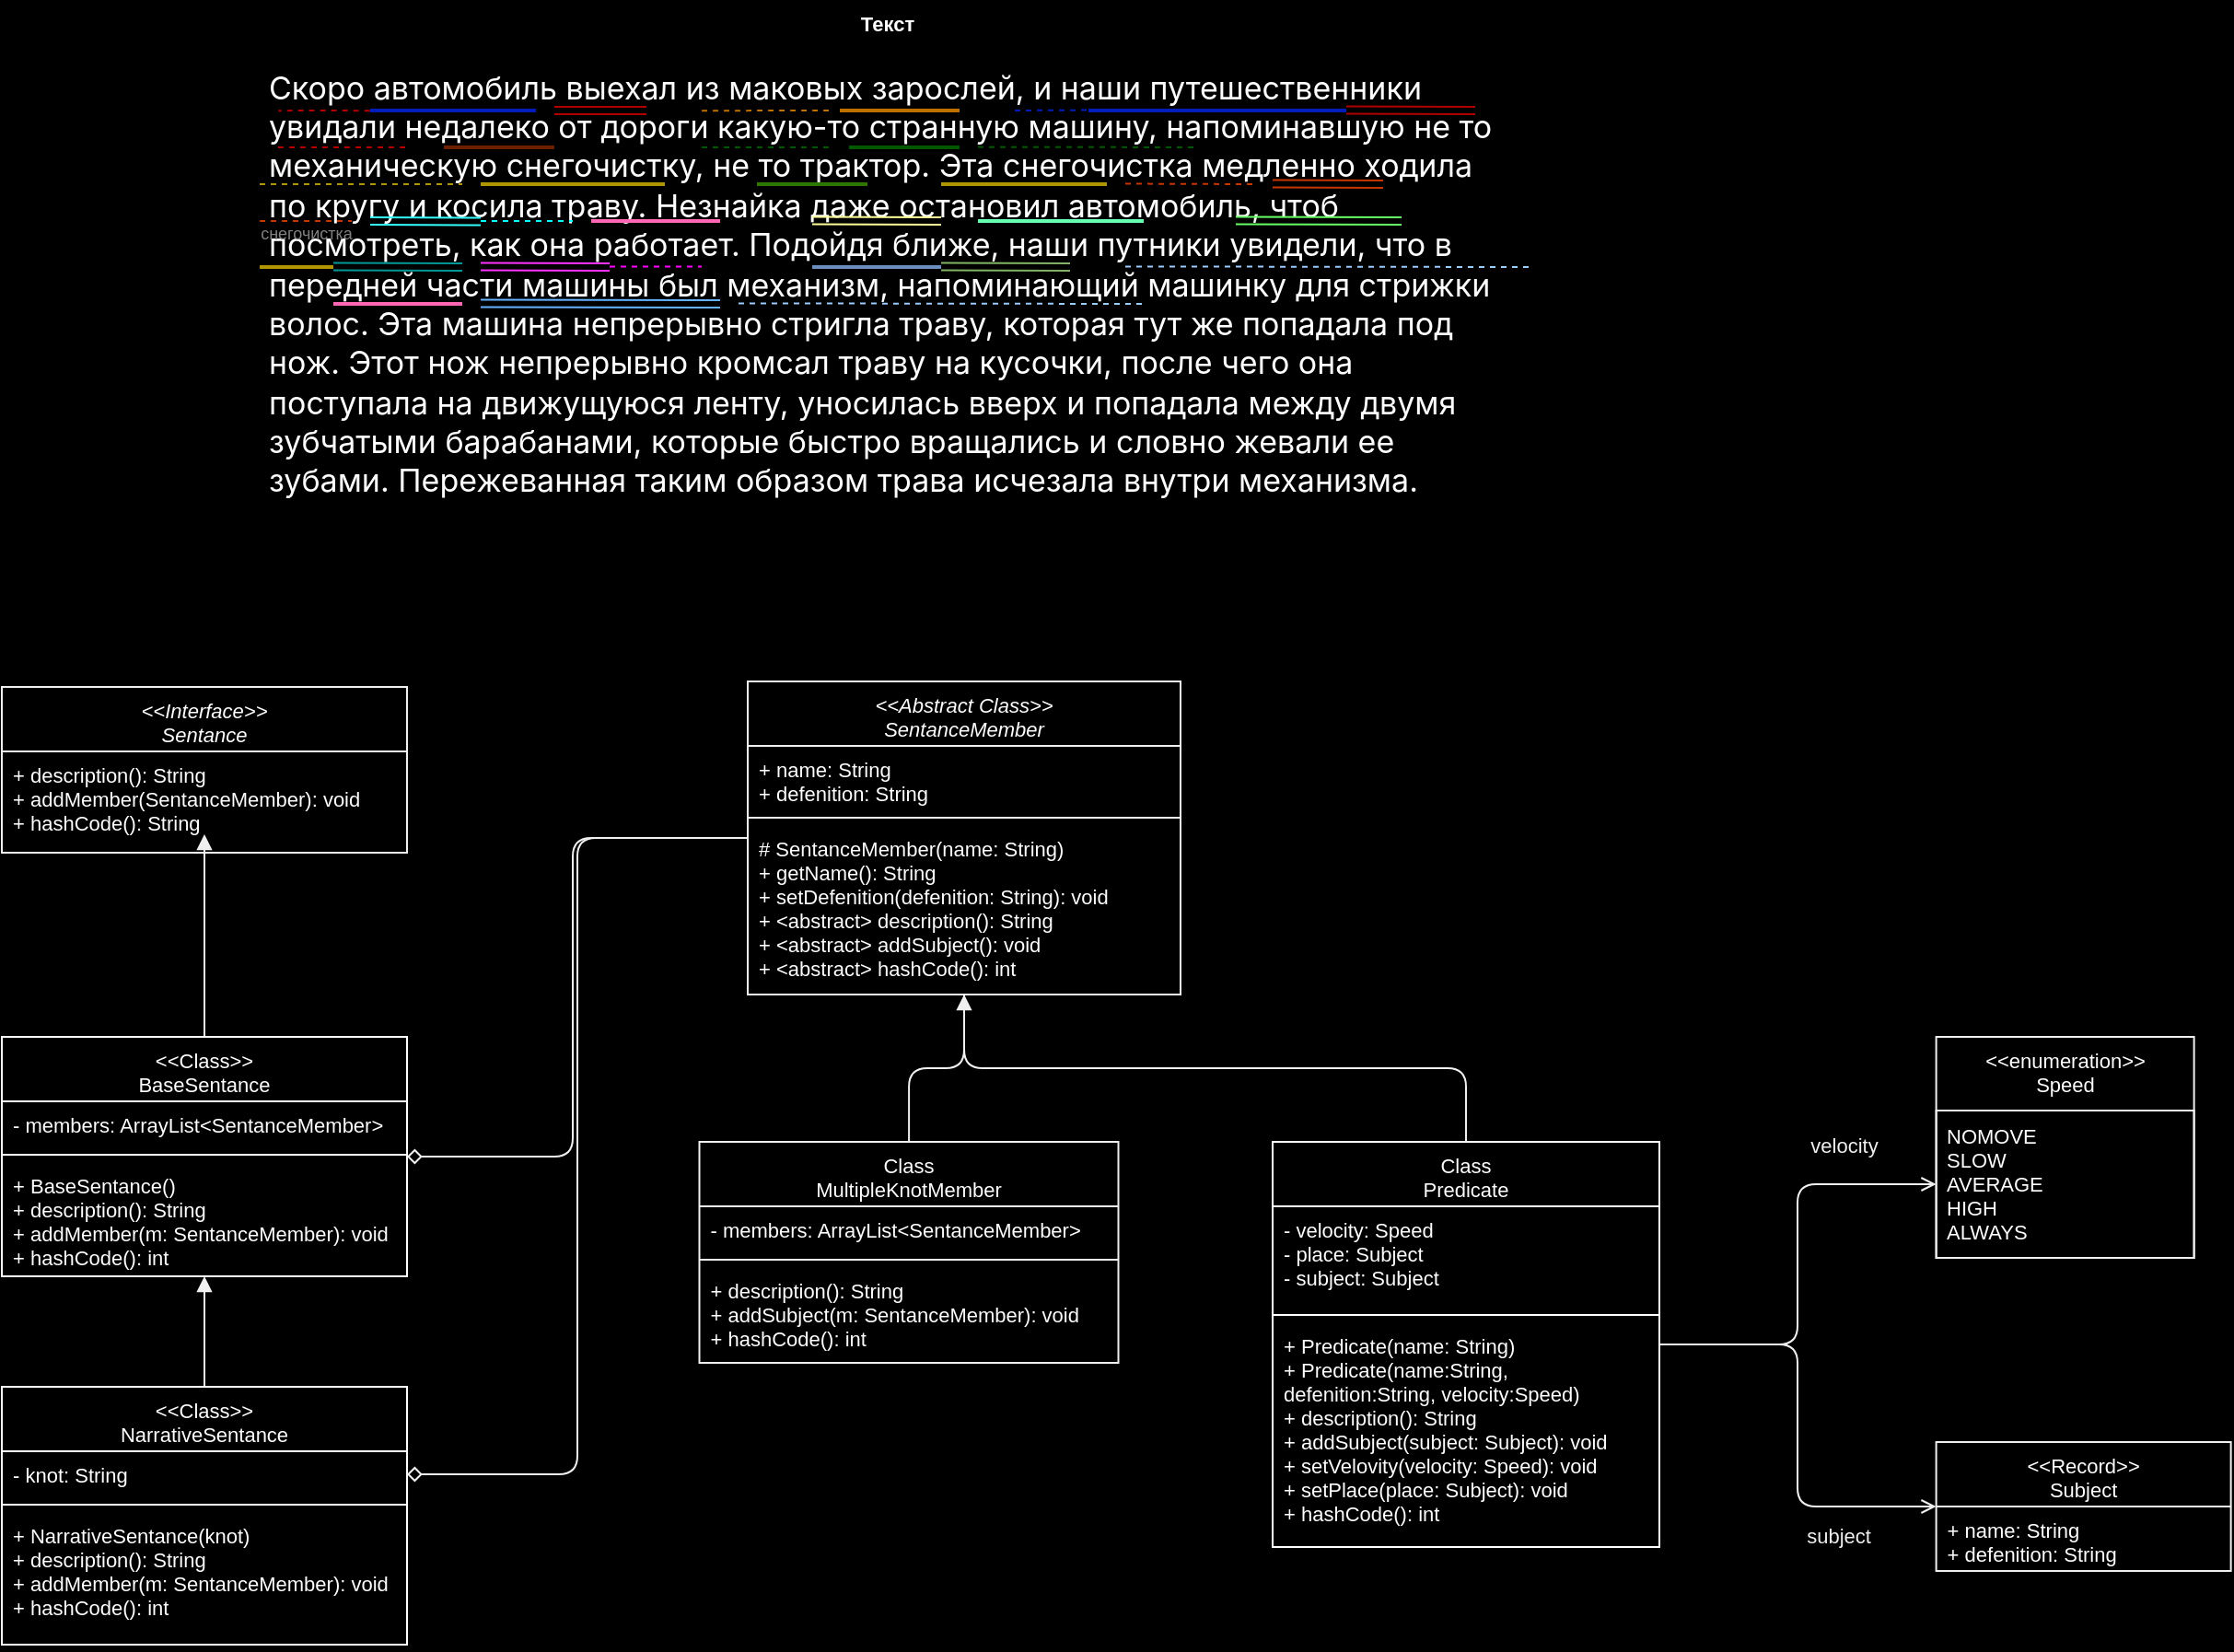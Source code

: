 <mxfile>
    <diagram id="77RbhD9AB3qgGdtPII2Z" name="Страница 1">
        <mxGraphModel dx="1240" dy="472" grid="1" gridSize="10" guides="1" tooltips="1" connect="1" arrows="1" fold="1" page="0" pageScale="1" pageWidth="1169" pageHeight="827" background="#000000" math="0" shadow="0">
            <root>
                <mxCell id="0"/>
                <mxCell id="1" parent="0"/>
                <mxCell id="2" value="&lt;h1 style=&quot;text-align: center; font-size: 11px;&quot;&gt;&lt;font color=&quot;#ffffff&quot;&gt;Текст&lt;/font&gt;&lt;/h1&gt;&lt;p style=&quot;font-size: 17px;&quot;&gt;&lt;span style=&quot;font-family: -apple-system, BlinkMacSystemFont, &amp;quot;Segoe UI&amp;quot;, Roboto, &amp;quot;Helvetica Neue&amp;quot;, Arial, &amp;quot;Noto Sans&amp;quot;, sans-serif, &amp;quot;Apple Color Emoji&amp;quot;, &amp;quot;Segoe UI Emoji&amp;quot;, &amp;quot;Segoe UI Symbol&amp;quot;, &amp;quot;Noto Color Emoji&amp;quot;;&quot;&gt;&lt;font color=&quot;#ffffff&quot;&gt;Скоро автомобиль выехал из маковых зарослей, и наши путешественники увидали недалеко от дороги какую-то странную машину, напоминавшую не то механическую снегочистку, не то трактор. Эта снегочистка медленно ходила по кругу и косила траву. Незнайка даже остановил автомобиль, чтоб посмотреть, как она работает. Подойдя ближе, наши путники увидели, что в передней части машины был механизм, напоминающий машинку для стрижки волос. Эта машина непрерывно стригла траву, которая тут же попадала под нож. Этот нож непрерывно кромсал траву на кусочки, после чего она поступала на движущуюся ленту, уносилась вверх и попадала между двумя зубчатыми барабанами, которые быстро вращались и словно жевали ее зубами. Пережеванная таким образом трава исчезала внутри механизма.&lt;/font&gt;&lt;/span&gt;&lt;br style=&quot;font-size: 11px;&quot;&gt;&lt;/p&gt;" style="text;html=1;strokeColor=none;fillColor=none;spacing=5;spacingTop=-20;whiteSpace=wrap;overflow=hidden;rounded=0;fontSize=11;movable=1;resizable=1;rotatable=1;deletable=1;editable=1;connectable=1;" parent="1" vertex="1">
                    <mxGeometry x="60" y="70" width="680" height="300" as="geometry"/>
                </mxCell>
                <mxCell id="3" value="" style="shape=link;html=1;fontSize=17;fontColor=#FF3333;fillColor=#e51400;strokeColor=#B20000;" parent="1" edge="1">
                    <mxGeometry width="100" relative="1" as="geometry">
                        <mxPoint x="220" y="120" as="sourcePoint"/>
                        <mxPoint x="270" y="120" as="targetPoint"/>
                    </mxGeometry>
                </mxCell>
                <mxCell id="6" value="" style="line;strokeWidth=2;html=1;labelBackgroundColor=none;fontSize=17;fontColor=#ffffff;fillColor=#0050ef;strokeColor=#001DBC;" parent="1" vertex="1">
                    <mxGeometry x="120" y="110" width="90" height="20" as="geometry"/>
                </mxCell>
                <mxCell id="7" value="" style="endArrow=none;dashed=1;html=1;fontSize=17;fontColor=#FF3333;exitX=0.088;exitY=0.167;exitDx=0;exitDy=0;exitPerimeter=0;entryX=0.015;entryY=0.167;entryDx=0;entryDy=0;entryPerimeter=0;fillColor=#e51400;strokeColor=#B20000;" parent="1" source="2" target="2" edge="1">
                    <mxGeometry width="50" height="50" relative="1" as="geometry">
                        <mxPoint x="210" y="210" as="sourcePoint"/>
                        <mxPoint x="260" y="160" as="targetPoint"/>
                        <Array as="points">
                            <mxPoint x="90" y="120"/>
                        </Array>
                    </mxGeometry>
                </mxCell>
                <mxCell id="9" value="" style="endArrow=none;dashed=1;html=1;fontSize=17;fontColor=#FF3333;exitX=0.353;exitY=0.167;exitDx=0;exitDy=0;exitPerimeter=0;fillColor=#f0a30a;strokeColor=#BD7000;" parent="1" source="2" edge="1">
                    <mxGeometry width="50" height="50" relative="1" as="geometry">
                        <mxPoint x="320" y="220" as="sourcePoint"/>
                        <mxPoint x="370" y="120" as="targetPoint"/>
                    </mxGeometry>
                </mxCell>
                <mxCell id="12" value="" style="line;strokeWidth=2;html=1;labelBackgroundColor=none;fontSize=17;fontColor=#000000;fillColor=#f0a30a;strokeColor=#BD7000;" parent="1" vertex="1">
                    <mxGeometry x="375" y="115" width="65" height="10" as="geometry"/>
                </mxCell>
                <mxCell id="14" value="" style="line;strokeWidth=2;html=1;labelBackgroundColor=none;fontSize=17;fontColor=#ffffff;fillColor=#0050ef;strokeColor=#001DBC;" parent="1" vertex="1">
                    <mxGeometry x="510" y="115" width="140" height="10" as="geometry"/>
                </mxCell>
                <mxCell id="15" value="" style="shape=link;html=1;fontSize=17;fontColor=#FF3333;fillColor=#e51400;strokeColor=#B20000;" parent="1" edge="1">
                    <mxGeometry width="100" relative="1" as="geometry">
                        <mxPoint x="650" y="119.78" as="sourcePoint"/>
                        <mxPoint x="720" y="120" as="targetPoint"/>
                    </mxGeometry>
                </mxCell>
                <mxCell id="16" value="" style="endArrow=none;dashed=1;html=1;fontSize=17;fontColor=#FF3333;fillColor=#0050ef;strokeColor=#001DBC;" parent="1" edge="1">
                    <mxGeometry width="50" height="50" relative="1" as="geometry">
                        <mxPoint x="470" y="120" as="sourcePoint"/>
                        <mxPoint x="510" y="119.78" as="targetPoint"/>
                    </mxGeometry>
                </mxCell>
                <mxCell id="17" value="" style="endArrow=none;dashed=1;html=1;fontSize=17;fontColor=#FF3333;fillColor=#e51400;strokeColor=#B20000;" parent="1" edge="1">
                    <mxGeometry width="50" height="50" relative="1" as="geometry">
                        <mxPoint x="70" y="140" as="sourcePoint"/>
                        <mxPoint x="140" y="140" as="targetPoint"/>
                    </mxGeometry>
                </mxCell>
                <mxCell id="21" value="" style="line;strokeWidth=2;html=1;labelBackgroundColor=none;fontSize=17;fontColor=#ffffff;fillColor=#a0522d;strokeColor=#6D1F00;" parent="1" vertex="1">
                    <mxGeometry x="160" y="130" width="60" height="20" as="geometry"/>
                </mxCell>
                <mxCell id="22" value="" style="line;strokeWidth=2;html=1;labelBackgroundColor=none;fontSize=17;fillColor=#008a00;strokeColor=#005700;fontColor=#ffffff;" parent="1" vertex="1">
                    <mxGeometry x="380" y="135" width="60" height="10" as="geometry"/>
                </mxCell>
                <mxCell id="23" value="" style="endArrow=none;dashed=1;html=1;fontSize=17;fontColor=#FF3333;fillColor=#008a00;strokeColor=#005700;" parent="1" edge="1">
                    <mxGeometry width="50" height="50" relative="1" as="geometry">
                        <mxPoint x="300" y="140" as="sourcePoint"/>
                        <mxPoint x="370" y="140" as="targetPoint"/>
                    </mxGeometry>
                </mxCell>
                <mxCell id="27" value="" style="endArrow=none;dashed=1;html=1;fontSize=17;fontColor=#FF3333;fillColor=#008a00;strokeColor=#005700;" parent="1" edge="1">
                    <mxGeometry width="50" height="50" relative="1" as="geometry">
                        <mxPoint x="450" y="139.81" as="sourcePoint"/>
                        <mxPoint x="570" y="140" as="targetPoint"/>
                    </mxGeometry>
                </mxCell>
                <mxCell id="28" value="" style="line;strokeWidth=2;html=1;labelBackgroundColor=none;fontSize=17;fontColor=#000000;fillColor=#e3c800;strokeColor=#B09500;" parent="1" vertex="1">
                    <mxGeometry x="180" y="150" width="100" height="20" as="geometry"/>
                </mxCell>
                <mxCell id="29" value="" style="endArrow=none;dashed=1;html=1;fontSize=17;fontColor=#FF3333;fillColor=#e3c800;strokeColor=#B09500;" parent="1" edge="1">
                    <mxGeometry width="50" height="50" relative="1" as="geometry">
                        <mxPoint x="60.0" y="160" as="sourcePoint"/>
                        <mxPoint x="170" y="160" as="targetPoint"/>
                    </mxGeometry>
                </mxCell>
                <mxCell id="30" value="" style="line;strokeWidth=2;html=1;labelBackgroundColor=none;fontSize=17;fontColor=#ffffff;fillColor=#60a917;strokeColor=#2D7600;" parent="1" vertex="1">
                    <mxGeometry x="330" y="150" width="60" height="20" as="geometry"/>
                </mxCell>
                <mxCell id="31" value="" style="line;strokeWidth=2;html=1;labelBackgroundColor=none;fontSize=17;fontColor=#000000;fillColor=#e3c800;strokeColor=#B09500;" parent="1" vertex="1">
                    <mxGeometry x="430" y="155" width="90" height="10" as="geometry"/>
                </mxCell>
                <mxCell id="32" value="" style="shape=link;html=1;fontSize=17;fontColor=#FF3333;fillColor=#fa6800;strokeColor=#C73500;" parent="1" edge="1">
                    <mxGeometry width="100" relative="1" as="geometry">
                        <mxPoint x="610" y="159.77" as="sourcePoint"/>
                        <mxPoint x="670" y="160" as="targetPoint"/>
                    </mxGeometry>
                </mxCell>
                <mxCell id="33" value="" style="endArrow=none;dashed=1;html=1;fontSize=17;fontColor=#FF3333;fillColor=#fa6800;strokeColor=#C73500;" parent="1" edge="1">
                    <mxGeometry width="50" height="50" relative="1" as="geometry">
                        <mxPoint x="530.0" y="159.77" as="sourcePoint"/>
                        <mxPoint x="600" y="160" as="targetPoint"/>
                    </mxGeometry>
                </mxCell>
                <mxCell id="34" value="" style="endArrow=none;dashed=1;html=1;fontSize=17;fontColor=#FF3333;fillColor=#fa6800;strokeColor=#C73500;" parent="1" edge="1">
                    <mxGeometry width="50" height="50" relative="1" as="geometry">
                        <mxPoint x="60" y="180" as="sourcePoint"/>
                        <mxPoint x="110" y="180" as="targetPoint"/>
                    </mxGeometry>
                </mxCell>
                <mxCell id="35" value="" style="shape=link;html=1;fontSize=17;fontColor=#FF3333;fillColor=#b1ddf0;strokeColor=#33FFFF;" parent="1" edge="1">
                    <mxGeometry width="100" relative="1" as="geometry">
                        <mxPoint x="120" y="180.0" as="sourcePoint"/>
                        <mxPoint x="180" y="180.23" as="targetPoint"/>
                    </mxGeometry>
                </mxCell>
                <mxCell id="36" value="" style="endArrow=none;dashed=1;html=1;fontSize=17;fontColor=#FF3333;fillColor=#fa6800;strokeColor=#00FFFF;" parent="1" edge="1">
                    <mxGeometry width="50" height="50" relative="1" as="geometry">
                        <mxPoint x="180" y="180" as="sourcePoint"/>
                        <mxPoint x="230" y="180" as="targetPoint"/>
                    </mxGeometry>
                </mxCell>
                <mxCell id="38" value="" style="line;strokeWidth=2;html=1;labelBackgroundColor=none;fontSize=17;fontColor=#ffffff;fillColor=none;strokeColor=#FF66B3;gradientColor=none;" parent="1" vertex="1">
                    <mxGeometry x="240" y="170" width="70" height="20" as="geometry"/>
                </mxCell>
                <mxCell id="39" value="" style="shape=link;html=1;fontSize=17;fontColor=#FF3333;fillColor=#e51400;strokeColor=#FFFF99;" parent="1" edge="1">
                    <mxGeometry width="100" relative="1" as="geometry">
                        <mxPoint x="360" y="179.76" as="sourcePoint"/>
                        <mxPoint x="430" y="179.98" as="targetPoint"/>
                    </mxGeometry>
                </mxCell>
                <mxCell id="41" value="" style="line;strokeWidth=2;html=1;labelBackgroundColor=none;fontSize=17;fontColor=#ffffff;fillColor=none;strokeColor=#66FFB3;gradientColor=none;" parent="1" vertex="1">
                    <mxGeometry x="450" y="170" width="90" height="20" as="geometry"/>
                </mxCell>
                <mxCell id="42" value="" style="shape=link;html=1;fontSize=17;fontColor=#FF3333;fillColor=#e51400;strokeColor=#66FF66;" parent="1" edge="1">
                    <mxGeometry width="100" relative="1" as="geometry">
                        <mxPoint x="590" y="179.76" as="sourcePoint"/>
                        <mxPoint x="680" y="180" as="targetPoint"/>
                    </mxGeometry>
                </mxCell>
                <mxCell id="43" value="" style="line;strokeWidth=2;html=1;labelBackgroundColor=none;fontSize=17;fontColor=#000000;fillColor=#e3c800;strokeColor=#B09500;" parent="1" vertex="1">
                    <mxGeometry x="60" y="200" width="40" height="10" as="geometry"/>
                </mxCell>
                <mxCell id="44" value="&lt;font color=&quot;#808080&quot; style=&quot;font-size: 9px;&quot;&gt;снегочистка&lt;/font&gt;" style="text;html=1;align=center;verticalAlign=middle;resizable=0;points=[];autosize=1;strokeColor=none;fillColor=none;fontSize=17;fontColor=#FF3333;" parent="1" vertex="1">
                    <mxGeometry x="50" y="170" width="70" height="30" as="geometry"/>
                </mxCell>
                <mxCell id="45" value="" style="shape=link;html=1;fontSize=17;fontColor=#FF3333;fillColor=#b1ddf0;strokeColor=#009999;" parent="1" edge="1">
                    <mxGeometry width="100" relative="1" as="geometry">
                        <mxPoint x="100" y="204.76" as="sourcePoint"/>
                        <mxPoint x="170" y="205" as="targetPoint"/>
                    </mxGeometry>
                </mxCell>
                <mxCell id="46" value="" style="shape=link;html=1;fontSize=17;fontColor=#FF3333;fillColor=#b1ddf0;strokeColor=#FF33FF;" parent="1" edge="1">
                    <mxGeometry width="100" relative="1" as="geometry">
                        <mxPoint x="180" y="204.78" as="sourcePoint"/>
                        <mxPoint x="250" y="205.02" as="targetPoint"/>
                    </mxGeometry>
                </mxCell>
                <mxCell id="47" value="" style="endArrow=none;dashed=1;html=1;fontSize=17;fontColor=#FF3333;fillColor=#fa6800;strokeColor=#FF00FF;" parent="1" edge="1">
                    <mxGeometry width="50" height="50" relative="1" as="geometry">
                        <mxPoint x="250" y="204.78" as="sourcePoint"/>
                        <mxPoint x="300" y="204.78" as="targetPoint"/>
                    </mxGeometry>
                </mxCell>
                <mxCell id="48" value="" style="line;strokeWidth=2;html=1;labelBackgroundColor=none;fontSize=17;fillColor=#dae8fc;strokeColor=#6c8ebf;gradientColor=#7ea6e0;" parent="1" vertex="1">
                    <mxGeometry x="360" y="195" width="70" height="20" as="geometry"/>
                </mxCell>
                <mxCell id="49" value="" style="shape=link;html=1;fontSize=17;fontColor=#FF3333;fillColor=#d5e8d4;strokeColor=#82b366;gradientColor=#97d077;" parent="1" edge="1">
                    <mxGeometry width="100" relative="1" as="geometry">
                        <mxPoint x="430" y="204.78" as="sourcePoint"/>
                        <mxPoint x="500" y="205.0" as="targetPoint"/>
                    </mxGeometry>
                </mxCell>
                <mxCell id="58" value="&lt;&lt;Record&gt;&gt;&#10;Subject" style="swimlane;fontStyle=0;align=center;verticalAlign=top;childLayout=stackLayout;horizontal=1;startSize=35;horizontalStack=0;resizeParent=1;resizeParentMax=0;resizeLast=0;collapsible=1;marginBottom=0;rounded=0;shadow=0;glass=0;labelBackgroundColor=none;strokeColor=#F0F0F0;fontSize=11;fontColor=#FFFFFF;fillColor=none;gradientColor=none;" parent="1" vertex="1">
                    <mxGeometry x="970.31" y="843" width="160" height="70" as="geometry"/>
                </mxCell>
                <mxCell id="59" value="+ name: String&#10;+ defenition: String&#10;" style="text;strokeColor=none;fillColor=none;align=left;verticalAlign=top;spacingLeft=4;spacingRight=4;overflow=hidden;rotatable=0;points=[[0,0.5],[1,0.5]];portConstraint=eastwest;rounded=0;shadow=0;glass=0;labelBackgroundColor=none;fontSize=11;fontColor=#FFFFFF;" parent="58" vertex="1">
                    <mxGeometry y="35" width="160" height="35" as="geometry"/>
                </mxCell>
                <mxCell id="101" style="edgeStyle=elbowEdgeStyle;html=1;strokeColor=#F0F0F0;strokeWidth=1;fontSize=11;fontColor=#FFFFFF;startArrow=none;startFill=0;endArrow=diamond;endFill=0;exitX=0;exitY=0.5;exitDx=0;exitDy=0;" parent="1" source="62" target="94" edge="1">
                    <mxGeometry relative="1" as="geometry">
                        <Array as="points">
                            <mxPoint x="230" y="600"/>
                        </Array>
                    </mxGeometry>
                </mxCell>
                <mxCell id="115" style="edgeStyle=orthogonalEdgeStyle;html=1;entryX=1;entryY=0.5;entryDx=0;entryDy=0;strokeColor=#F0F0F0;strokeWidth=1;fontSize=11;fontColor=#FFFFFF;startArrow=none;startFill=0;endArrow=diamond;endFill=0;exitX=0;exitY=0.5;exitDx=0;exitDy=0;" parent="1" source="62" target="104" edge="1">
                    <mxGeometry relative="1" as="geometry"/>
                </mxCell>
                <mxCell id="130" value="" style="edgeStyle=orthogonalEdgeStyle;html=1;strokeColor=#F0F0F0;strokeWidth=1;fontSize=11;fontColor=#FFFFFF;startArrow=none;startFill=0;endArrow=none;endFill=0;" parent="1" source="62" target="126" edge="1">
                    <mxGeometry relative="1" as="geometry"/>
                </mxCell>
                <mxCell id="62" value="&lt;&lt;Abstract Class&gt;&gt;&#10;SentanсeMember" style="swimlane;fontStyle=2;align=center;verticalAlign=top;childLayout=stackLayout;horizontal=1;startSize=35;horizontalStack=0;resizeParent=1;resizeParentMax=0;resizeLast=0;collapsible=1;marginBottom=0;rounded=0;shadow=0;glass=0;labelBackgroundColor=none;strokeColor=#F0F0F0;fontSize=11;fontColor=#FFFFFF;fillColor=none;gradientColor=none;" parent="1" vertex="1">
                    <mxGeometry x="325" y="430" width="235" height="170" as="geometry"/>
                </mxCell>
                <mxCell id="63" value="+ name: String&#10;+ defenition: String" style="text;strokeColor=none;fillColor=none;align=left;verticalAlign=top;spacingLeft=4;spacingRight=4;overflow=hidden;rotatable=0;points=[[0,0.5],[1,0.5]];portConstraint=eastwest;rounded=0;shadow=0;glass=0;labelBackgroundColor=none;fontSize=11;fontColor=#FFFFFF;" parent="62" vertex="1">
                    <mxGeometry y="35" width="235" height="35" as="geometry"/>
                </mxCell>
                <mxCell id="64" value="" style="line;strokeWidth=1;fillColor=none;align=left;verticalAlign=middle;spacingTop=-1;spacingLeft=3;spacingRight=3;rotatable=0;labelPosition=right;points=[];portConstraint=eastwest;strokeColor=inherit;rounded=0;shadow=0;glass=0;labelBackgroundColor=none;fontSize=11;fontColor=#FFFFFF;" parent="62" vertex="1">
                    <mxGeometry y="70" width="235" height="8" as="geometry"/>
                </mxCell>
                <mxCell id="65" value="# SentanceMember(name: String)&#10;+ getName(): String&#10;+ setDefenition(defenition: String): void&#10;+ &lt;abstract&gt; description(): String&#10;+ &lt;abstract&gt; addSubject(): void&#10;+ &lt;abstract&gt; hashCode(): int" style="text;strokeColor=none;fillColor=none;align=left;verticalAlign=top;spacingLeft=4;spacingRight=4;overflow=hidden;rotatable=0;points=[[0,0.5],[1,0.5]];portConstraint=eastwest;rounded=0;shadow=0;glass=0;labelBackgroundColor=none;fontSize=11;fontColor=#FFFFFF;" parent="62" vertex="1">
                    <mxGeometry y="78" width="235" height="92" as="geometry"/>
                </mxCell>
                <mxCell id="76" style="edgeStyle=elbowEdgeStyle;html=1;fontColor=#FFFFFF;startArrow=none;startFill=0;endArrow=open;endFill=0;strokeColor=#F0F0F0;" parent="1" source="67" target="75" edge="1">
                    <mxGeometry relative="1" as="geometry"/>
                </mxCell>
                <mxCell id="77" value="velocity" style="edgeLabel;html=1;align=center;verticalAlign=middle;resizable=0;points=[];fontColor=#F0F0F0;labelBackgroundColor=none;" parent="76" vertex="1" connectable="0">
                    <mxGeometry x="0.186" relative="1" as="geometry">
                        <mxPoint x="25" y="-43" as="offset"/>
                    </mxGeometry>
                </mxCell>
                <mxCell id="82" style="edgeStyle=elbowEdgeStyle;html=1;strokeColor=#F0F0F0;fontColor=#FFFFFF;startArrow=none;startFill=0;endArrow=open;endFill=0;strokeWidth=1;" parent="1" source="67" target="58" edge="1">
                    <mxGeometry relative="1" as="geometry"/>
                </mxCell>
                <mxCell id="116" value="subject" style="edgeLabel;html=1;align=center;verticalAlign=middle;resizable=0;points=[];fontSize=11;fontColor=#F0F0F0;labelBackgroundColor=none;" parent="82" vertex="1" connectable="0">
                    <mxGeometry x="0.367" y="3" relative="1" as="geometry">
                        <mxPoint x="22" y="19" as="offset"/>
                    </mxGeometry>
                </mxCell>
                <mxCell id="131" style="edgeStyle=orthogonalEdgeStyle;html=1;endArrow=diamondThin;endFill=0;" edge="1" parent="1" source="67" target="126">
                    <mxGeometry relative="1" as="geometry"/>
                </mxCell>
                <mxCell id="67" value="Class&#10;Predicate" style="swimlane;fontStyle=0;align=center;verticalAlign=top;childLayout=stackLayout;horizontal=1;startSize=35;horizontalStack=0;resizeParent=1;resizeParentMax=0;resizeLast=0;collapsible=1;marginBottom=0;rounded=0;shadow=0;glass=0;labelBackgroundColor=none;strokeColor=#FFFFFF;fontSize=11;fontColor=#FFFFFF;fillColor=none;gradientColor=none;" parent="1" vertex="1">
                    <mxGeometry x="610" y="680" width="210" height="220" as="geometry"/>
                </mxCell>
                <mxCell id="68" value="- velocity: Speed&#10;- place: Subject&#10;- subject: Subject" style="text;strokeColor=none;fillColor=none;align=left;verticalAlign=top;spacingLeft=4;spacingRight=4;overflow=hidden;rotatable=0;points=[[0,0.5],[1,0.5]];portConstraint=eastwest;rounded=0;shadow=0;glass=0;labelBackgroundColor=none;fontSize=11;fontColor=#FFFFFF;" parent="67" vertex="1">
                    <mxGeometry y="35" width="210" height="55" as="geometry"/>
                </mxCell>
                <mxCell id="69" value="" style="line;strokeWidth=1;fillColor=none;align=left;verticalAlign=middle;spacingTop=-1;spacingLeft=3;spacingRight=3;rotatable=0;labelPosition=right;points=[];portConstraint=eastwest;strokeColor=inherit;rounded=0;shadow=0;glass=0;labelBackgroundColor=none;fontSize=11;fontColor=#FFFFFF;" parent="67" vertex="1">
                    <mxGeometry y="90" width="210" height="8" as="geometry"/>
                </mxCell>
                <mxCell id="70" value="+ Predicate(name: String)&#10;+ Predicate(name:String, &#10;defenition:String, velocity:Speed)&#10;+ description(): String&#10;+ addSubject(subject: Subject): void&#10;+ setVelovity(velocity: Speed): void&#10;+ setPlace(place: Subject): void&#10;+ hashCode(): int" style="text;strokeColor=none;fillColor=none;align=left;verticalAlign=top;spacingLeft=4;spacingRight=4;overflow=hidden;rotatable=0;points=[[0,0.5],[1,0.5]];portConstraint=eastwest;rounded=0;shadow=0;glass=0;labelBackgroundColor=none;fontSize=11;fontColor=#FFFFFF;" parent="67" vertex="1">
                    <mxGeometry y="98" width="210" height="122" as="geometry"/>
                </mxCell>
                <mxCell id="73" value="" style="html=1;verticalAlign=bottom;endArrow=none;strokeColor=#F0F0F0;fontSize=11;fontColor=#FFFFFF;exitX=0.5;exitY=1;exitDx=0;exitDy=0;edgeStyle=orthogonalEdgeStyle;endFill=0;startArrow=block;startFill=1;fillColor=#f5f5f5;entryX=0.5;entryY=0;entryDx=0;entryDy=0;" parent="1" source="62" target="67" edge="1">
                    <mxGeometry width="80" relative="1" as="geometry">
                        <mxPoint x="380" y="640" as="sourcePoint"/>
                        <mxPoint x="460" y="640" as="targetPoint"/>
                    </mxGeometry>
                </mxCell>
                <mxCell id="74" value="&amp;lt;&amp;lt;enumeration&amp;gt;&amp;gt;&lt;br style=&quot;font-size: 11px;&quot;&gt;Speed" style="swimlane;fontStyle=0;align=center;verticalAlign=top;childLayout=stackLayout;horizontal=1;startSize=40;horizontalStack=0;resizeParent=1;resizeParentMax=0;resizeLast=0;collapsible=0;marginBottom=0;html=1;fontSize=11;fillColor=none;fontColor=#FFFFFF;strokeColor=#F0F0F0;" parent="1" vertex="1">
                    <mxGeometry x="970.31" y="623" width="140" height="120" as="geometry"/>
                </mxCell>
                <mxCell id="75" value="NOMOVE&lt;br style=&quot;font-size: 11px;&quot;&gt;SLOW&lt;br style=&quot;font-size: 11px;&quot;&gt;AVERAGE&lt;br style=&quot;font-size: 11px;&quot;&gt;HIGH&lt;br style=&quot;font-size: 11px;&quot;&gt;ALWAYS" style="text;html=1;strokeColor=#F0F0F0;fillColor=none;align=left;verticalAlign=middle;spacingLeft=4;spacingRight=4;overflow=hidden;rotatable=0;points=[[0,0.5],[1,0.5]];portConstraint=eastwest;fontSize=11;fontColor=#FFFFFF;" parent="74" vertex="1">
                    <mxGeometry y="40" width="140" height="80" as="geometry"/>
                </mxCell>
                <mxCell id="98" value="" style="edgeStyle=elbowEdgeStyle;html=1;strokeColor=#F0F0F0;strokeWidth=1;fontSize=11;fontColor=#FFFFFF;startArrow=block;startFill=1;endArrow=none;endFill=0;" parent="1" target="94" edge="1">
                    <mxGeometry relative="1" as="geometry">
                        <mxPoint x="30" y="513" as="sourcePoint"/>
                    </mxGeometry>
                </mxCell>
                <mxCell id="85" value="&lt;&lt;Interface&gt;&gt;&#10;Sentanсe" style="swimlane;fontStyle=2;align=center;verticalAlign=top;childLayout=stackLayout;horizontal=1;startSize=35;horizontalStack=0;resizeParent=1;resizeParentMax=0;resizeLast=0;collapsible=1;marginBottom=0;rounded=0;shadow=0;glass=0;labelBackgroundColor=none;strokeColor=#F0F0F0;fontSize=11;fontColor=#FFFFFF;fillColor=none;gradientColor=none;" parent="1" vertex="1">
                    <mxGeometry x="-80" y="433" width="220" height="90" as="geometry"/>
                </mxCell>
                <mxCell id="88" value="+ description(): String&#10;+ addMember(SentanceMember): void&#10;+ hashCode(): String" style="text;strokeColor=none;fillColor=none;align=left;verticalAlign=top;spacingLeft=4;spacingRight=4;overflow=hidden;rotatable=0;points=[[0,0.5],[1,0.5]];portConstraint=eastwest;rounded=0;shadow=0;glass=0;labelBackgroundColor=none;fontSize=11;fontColor=#FFFFFF;" parent="85" vertex="1">
                    <mxGeometry y="35" width="220" height="55" as="geometry"/>
                </mxCell>
                <mxCell id="90" value="" style="line;strokeWidth=2;html=1;labelBackgroundColor=none;fontSize=17;fontColor=#000000;fillColor=none;strokeColor=#FF66B3;" parent="1" vertex="1">
                    <mxGeometry x="100" y="220" width="70" height="10" as="geometry"/>
                </mxCell>
                <mxCell id="91" value="" style="shape=link;html=1;fontSize=17;fontColor=#FF3333;fillColor=#b1ddf0;strokeColor=#66B2FF;" parent="1" edge="1">
                    <mxGeometry width="100" relative="1" as="geometry">
                        <mxPoint x="180.0" y="224.71" as="sourcePoint"/>
                        <mxPoint x="310" y="225" as="targetPoint"/>
                    </mxGeometry>
                </mxCell>
                <mxCell id="92" value="" style="endArrow=none;dashed=1;html=1;fontSize=17;fontColor=#FF3333;fillColor=#fa6800;strokeColor=#99CCFF;" parent="1" edge="1">
                    <mxGeometry width="50" height="50" relative="1" as="geometry">
                        <mxPoint x="320.0" y="224.71" as="sourcePoint"/>
                        <mxPoint x="540" y="225" as="targetPoint"/>
                    </mxGeometry>
                </mxCell>
                <mxCell id="93" value="" style="endArrow=none;dashed=1;html=1;fontSize=17;fontColor=#FF3333;fillColor=#fa6800;strokeColor=#99CCFF;" parent="1" edge="1">
                    <mxGeometry width="50" height="50" relative="1" as="geometry">
                        <mxPoint x="530.0" y="204.71" as="sourcePoint"/>
                        <mxPoint x="750" y="205" as="targetPoint"/>
                    </mxGeometry>
                </mxCell>
                <mxCell id="107" value="" style="edgeStyle=elbowEdgeStyle;html=1;strokeColor=#F0F0F0;strokeWidth=1;fontSize=11;fontColor=#FFFFFF;startArrow=block;startFill=1;endArrow=none;endFill=0;" parent="1" source="94" target="103" edge="1">
                    <mxGeometry relative="1" as="geometry"/>
                </mxCell>
                <mxCell id="94" value="&lt;&lt;Class&gt;&gt;&#10;BaseSentance" style="swimlane;fontStyle=0;align=center;verticalAlign=top;childLayout=stackLayout;horizontal=1;startSize=35;horizontalStack=0;resizeParent=1;resizeParentMax=0;resizeLast=0;collapsible=1;marginBottom=0;rounded=0;shadow=0;glass=0;labelBackgroundColor=none;strokeColor=#FFFFFF;fontSize=11;fontColor=#FFFFFF;fillColor=none;gradientColor=none;" parent="1" vertex="1">
                    <mxGeometry x="-80" y="623" width="220" height="130" as="geometry"/>
                </mxCell>
                <mxCell id="95" value="- members: ArrayList&lt;SentanceMember&gt;" style="text;strokeColor=none;fillColor=none;align=left;verticalAlign=top;spacingLeft=4;spacingRight=4;overflow=hidden;rotatable=0;points=[[0,0.5],[1,0.5]];portConstraint=eastwest;rounded=0;shadow=0;glass=0;labelBackgroundColor=none;fontSize=11;fontColor=#FFFFFF;" parent="94" vertex="1">
                    <mxGeometry y="35" width="220" height="25" as="geometry"/>
                </mxCell>
                <mxCell id="96" value="" style="line;strokeWidth=1;fillColor=none;align=left;verticalAlign=middle;spacingTop=-1;spacingLeft=3;spacingRight=3;rotatable=0;labelPosition=right;points=[];portConstraint=eastwest;strokeColor=inherit;rounded=0;shadow=0;glass=0;labelBackgroundColor=none;fontSize=11;fontColor=#FFFFFF;" parent="94" vertex="1">
                    <mxGeometry y="60" width="220" height="8" as="geometry"/>
                </mxCell>
                <mxCell id="97" value="+ BaseSentance()&#10;+ description(): String&#10;+ addMember(m: SentanceMember): void&#10;+ hashCode(): int" style="text;strokeColor=none;fillColor=none;align=left;verticalAlign=top;spacingLeft=4;spacingRight=4;overflow=hidden;rotatable=0;points=[[0,0.5],[1,0.5]];portConstraint=eastwest;rounded=0;shadow=0;glass=0;labelBackgroundColor=none;fontSize=11;fontColor=#FFFFFF;" parent="94" vertex="1">
                    <mxGeometry y="68" width="220" height="62" as="geometry"/>
                </mxCell>
                <mxCell id="103" value="&lt;&lt;Class&gt;&gt;&#10;NarrativeSentance" style="swimlane;fontStyle=0;align=center;verticalAlign=top;childLayout=stackLayout;horizontal=1;startSize=35;horizontalStack=0;resizeParent=1;resizeParentMax=0;resizeLast=0;collapsible=1;marginBottom=0;rounded=0;shadow=0;glass=0;labelBackgroundColor=none;strokeColor=#FFFFFF;fontSize=11;fontColor=#FFFFFF;fillColor=none;gradientColor=none;" parent="1" vertex="1">
                    <mxGeometry x="-80" y="813" width="220" height="140" as="geometry"/>
                </mxCell>
                <mxCell id="104" value="- knot: String" style="text;strokeColor=none;fillColor=none;align=left;verticalAlign=top;spacingLeft=4;spacingRight=4;overflow=hidden;rotatable=0;points=[[0,0.5],[1,0.5]];portConstraint=eastwest;rounded=0;shadow=0;glass=0;labelBackgroundColor=none;fontSize=11;fontColor=#FFFFFF;" parent="103" vertex="1">
                    <mxGeometry y="35" width="220" height="25" as="geometry"/>
                </mxCell>
                <mxCell id="105" value="" style="line;strokeWidth=1;fillColor=none;align=left;verticalAlign=middle;spacingTop=-1;spacingLeft=3;spacingRight=3;rotatable=0;labelPosition=right;points=[];portConstraint=eastwest;strokeColor=inherit;rounded=0;shadow=0;glass=0;labelBackgroundColor=none;fontSize=11;fontColor=#FFFFFF;" parent="103" vertex="1">
                    <mxGeometry y="60" width="220" height="8" as="geometry"/>
                </mxCell>
                <mxCell id="106" value="+ NarrativeSentance(knot)&#10;+ description(): String&#10;+ addMember(m: SentanceMember): void&#10;+ hashCode(): int" style="text;strokeColor=none;fillColor=none;align=left;verticalAlign=top;spacingLeft=4;spacingRight=4;overflow=hidden;rotatable=0;points=[[0,0.5],[1,0.5]];portConstraint=eastwest;rounded=0;shadow=0;glass=0;labelBackgroundColor=none;fontSize=11;fontColor=#FFFFFF;" parent="103" vertex="1">
                    <mxGeometry y="68" width="220" height="72" as="geometry"/>
                </mxCell>
                <mxCell id="126" value="Class&#10;MultipleKnotMember" style="swimlane;fontStyle=0;align=center;verticalAlign=top;childLayout=stackLayout;horizontal=1;startSize=35;horizontalStack=0;resizeParent=1;resizeParentMax=0;resizeLast=0;collapsible=1;marginBottom=0;rounded=0;shadow=0;glass=0;labelBackgroundColor=none;strokeColor=#F0F0F0;fontSize=11;fontColor=#FFFFFF;fillColor=none;gradientColor=none;" parent="1" vertex="1">
                    <mxGeometry x="298.75" y="680" width="227.5" height="120" as="geometry">
                        <mxRectangle x="302.5" y="590" width="140" height="40" as="alternateBounds"/>
                    </mxGeometry>
                </mxCell>
                <mxCell id="127" value="- members: ArrayList&lt;SentanceMember&gt;" style="text;strokeColor=none;fillColor=none;align=left;verticalAlign=top;spacingLeft=4;spacingRight=4;overflow=hidden;rotatable=0;points=[[0,0.5],[1,0.5]];portConstraint=eastwest;rounded=0;shadow=0;glass=0;labelBackgroundColor=none;fontSize=11;fontColor=#FFFFFF;" parent="126" vertex="1">
                    <mxGeometry y="35" width="227.5" height="25" as="geometry"/>
                </mxCell>
                <mxCell id="128" value="" style="line;strokeWidth=1;fillColor=none;align=left;verticalAlign=middle;spacingTop=-1;spacingLeft=3;spacingRight=3;rotatable=0;labelPosition=right;points=[];portConstraint=eastwest;strokeColor=inherit;rounded=0;shadow=0;glass=0;labelBackgroundColor=none;fontSize=11;fontColor=#FFFFFF;" parent="126" vertex="1">
                    <mxGeometry y="60" width="227.5" height="8" as="geometry"/>
                </mxCell>
                <mxCell id="129" value="+ description(): String&#10;+ addSubject(m: SentanceMember): void&#10;+ hashCode(): int" style="text;strokeColor=none;fillColor=none;align=left;verticalAlign=top;spacingLeft=4;spacingRight=4;overflow=hidden;rotatable=0;points=[[0,0.5],[1,0.5]];portConstraint=eastwest;rounded=0;shadow=0;glass=0;labelBackgroundColor=none;fontSize=11;fontColor=#FFFFFF;" parent="126" vertex="1">
                    <mxGeometry y="68" width="227.5" height="52" as="geometry"/>
                </mxCell>
            </root>
        </mxGraphModel>
    </diagram>
</mxfile>